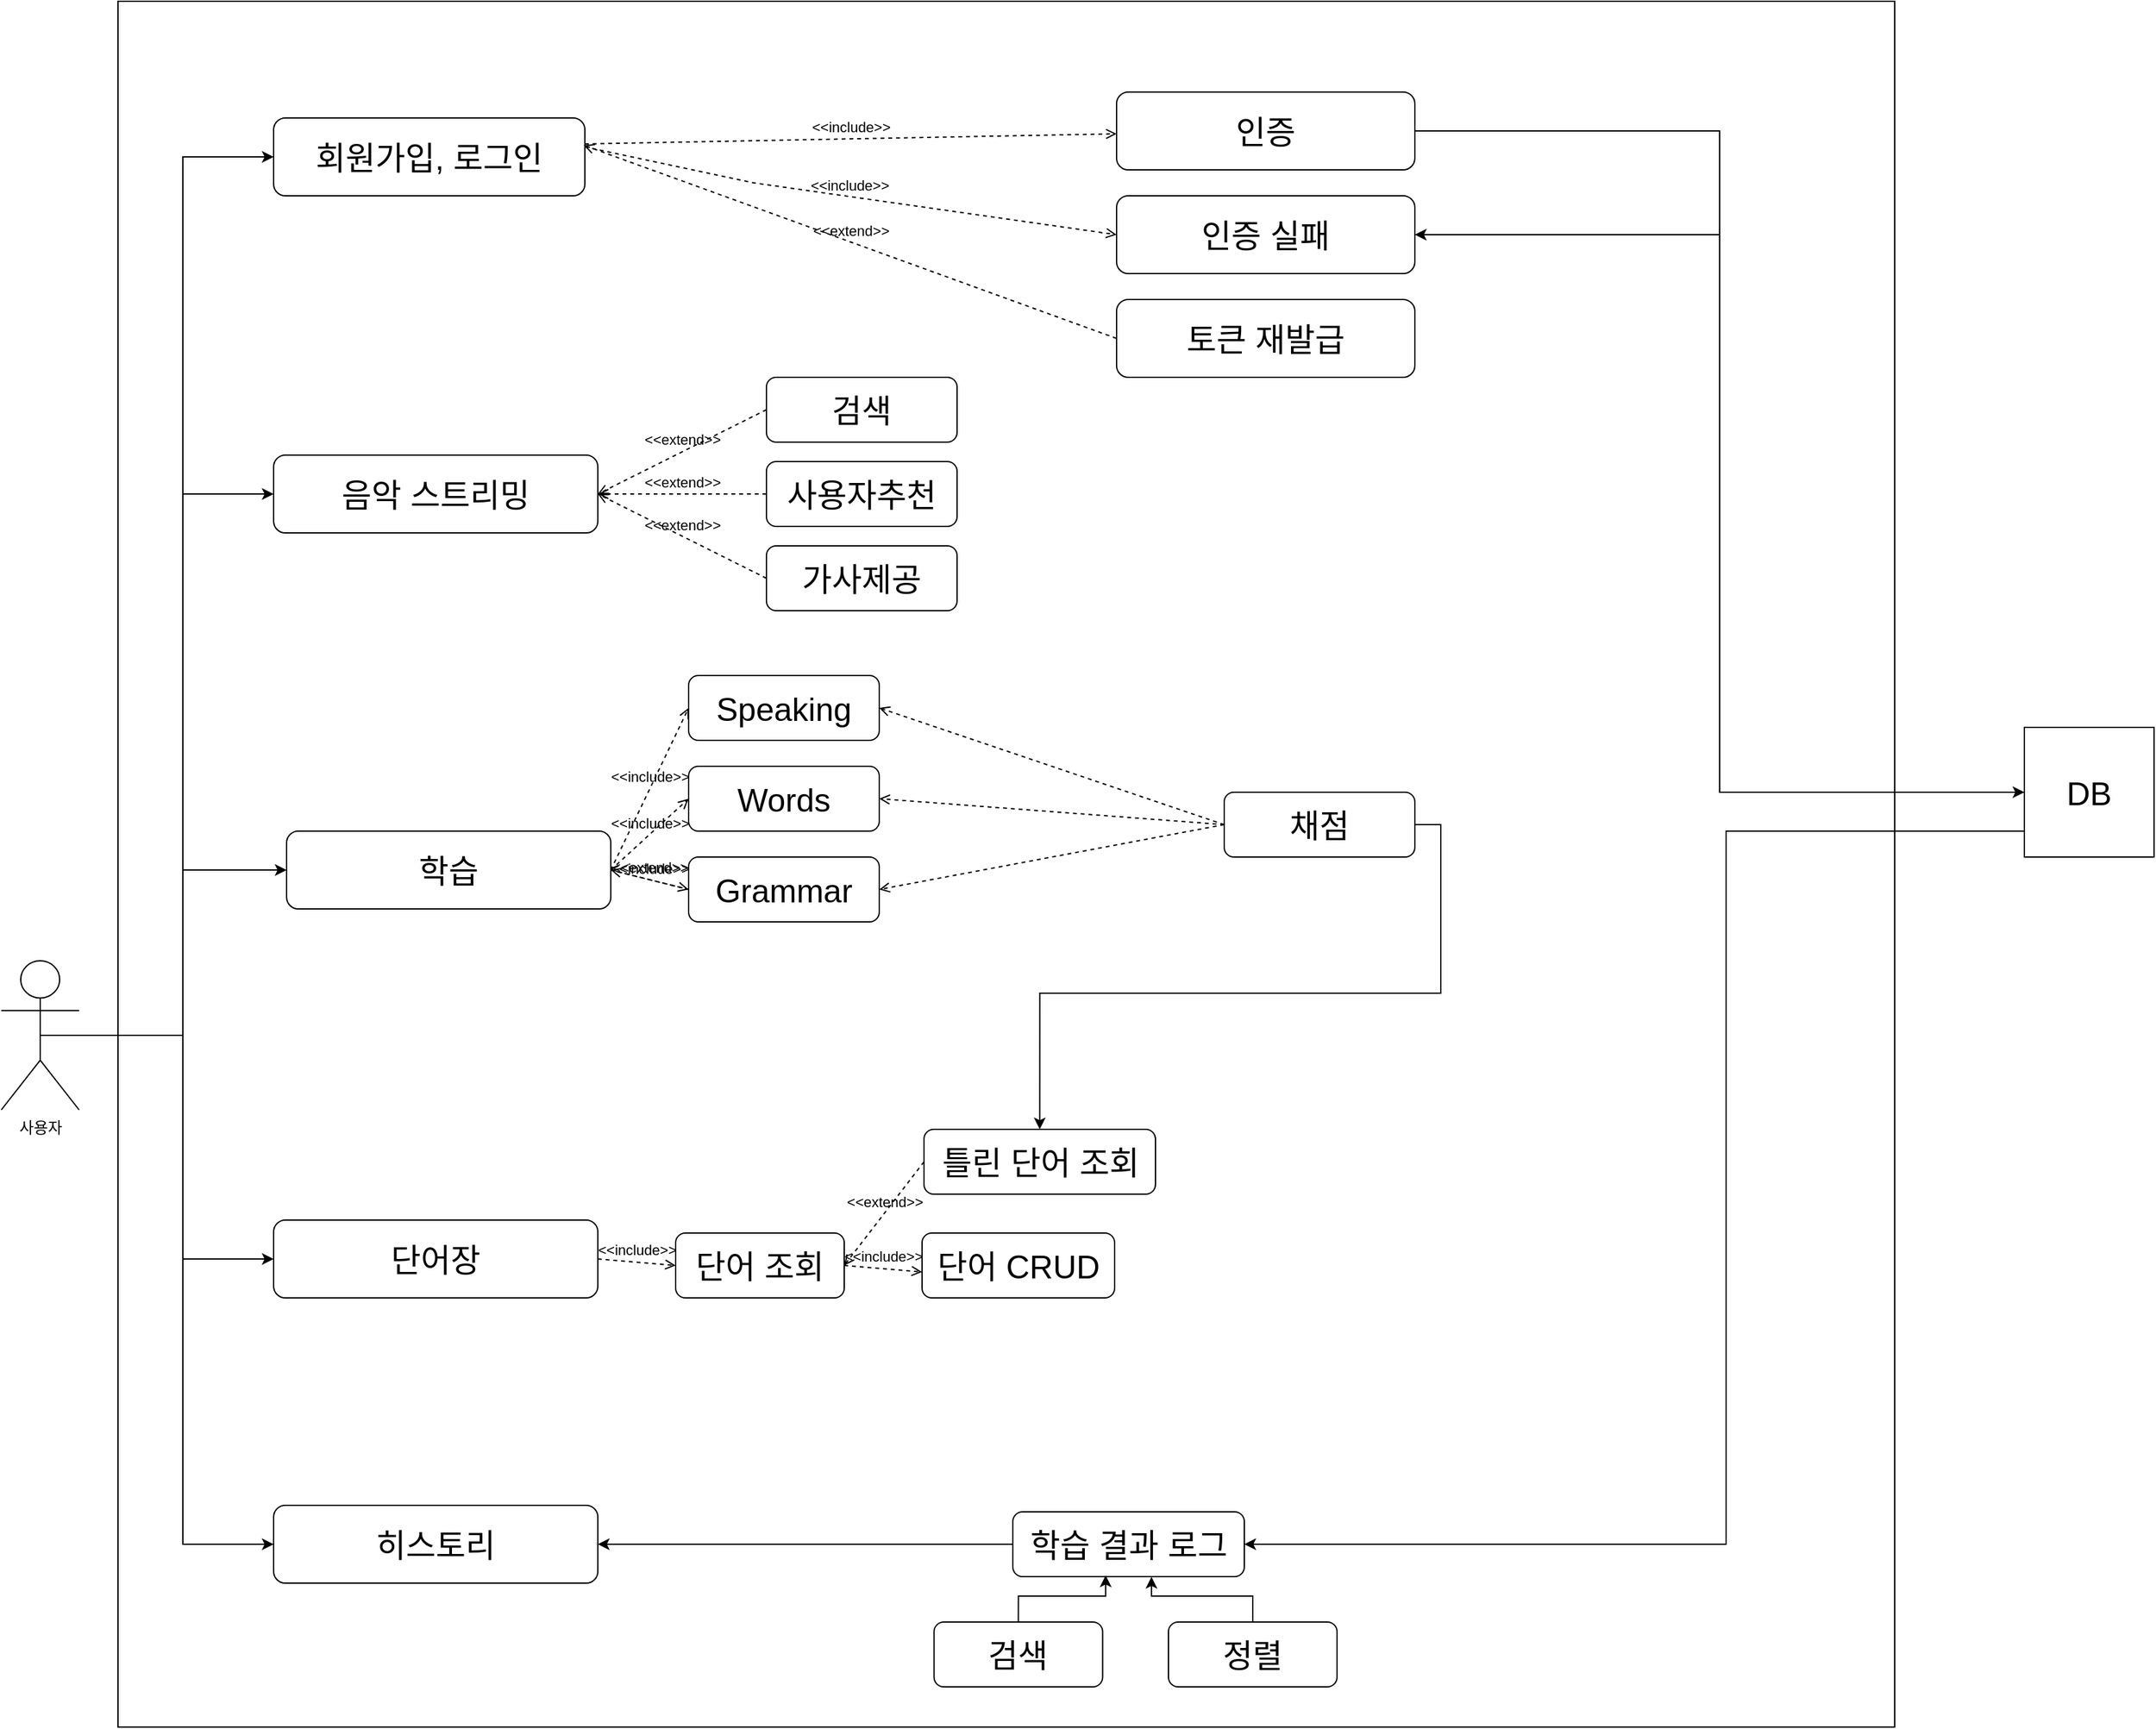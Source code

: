 <mxfile version="24.1.0" type="device">
  <diagram name="페이지-1" id="EgxJTxl6f5hHMT40UnLt">
    <mxGraphModel dx="3124" dy="1700" grid="1" gridSize="10" guides="1" tooltips="1" connect="1" arrows="1" fold="1" page="1" pageScale="1" pageWidth="827" pageHeight="1169" math="0" shadow="0">
      <root>
        <mxCell id="0" />
        <mxCell id="1" parent="0" />
        <mxCell id="7V1_v0G6Yph2lXgtogHk-3" value="" style="rounded=0;whiteSpace=wrap;html=1;movable=0;resizable=0;rotatable=0;deletable=0;editable=0;locked=1;connectable=0;" vertex="1" parent="1">
          <mxGeometry x="140" y="130" width="1370" height="1331" as="geometry" />
        </mxCell>
        <mxCell id="7V1_v0G6Yph2lXgtogHk-17" style="edgeStyle=orthogonalEdgeStyle;rounded=0;orthogonalLoop=1;jettySize=auto;html=1;exitX=0.5;exitY=0.5;exitDx=0;exitDy=0;exitPerimeter=0;entryX=0;entryY=0.5;entryDx=0;entryDy=0;" edge="1" parent="1" source="7V1_v0G6Yph2lXgtogHk-1" target="7V1_v0G6Yph2lXgtogHk-9">
          <mxGeometry relative="1" as="geometry">
            <Array as="points">
              <mxPoint x="190" y="928" />
              <mxPoint x="190" y="510" />
            </Array>
          </mxGeometry>
        </mxCell>
        <mxCell id="7V1_v0G6Yph2lXgtogHk-21" style="edgeStyle=orthogonalEdgeStyle;rounded=0;orthogonalLoop=1;jettySize=auto;html=1;exitX=0.5;exitY=0.5;exitDx=0;exitDy=0;exitPerimeter=0;entryX=0;entryY=0.5;entryDx=0;entryDy=0;" edge="1" parent="1" source="7V1_v0G6Yph2lXgtogHk-1" target="7V1_v0G6Yph2lXgtogHk-10">
          <mxGeometry relative="1" as="geometry">
            <Array as="points">
              <mxPoint x="190" y="928" />
              <mxPoint x="190" y="1100" />
            </Array>
          </mxGeometry>
        </mxCell>
        <mxCell id="7V1_v0G6Yph2lXgtogHk-40" style="edgeStyle=orthogonalEdgeStyle;rounded=0;orthogonalLoop=1;jettySize=auto;html=1;exitX=0.5;exitY=0.5;exitDx=0;exitDy=0;exitPerimeter=0;entryX=0;entryY=0.5;entryDx=0;entryDy=0;" edge="1" parent="1" source="7V1_v0G6Yph2lXgtogHk-1" target="7V1_v0G6Yph2lXgtogHk-5">
          <mxGeometry relative="1" as="geometry">
            <Array as="points">
              <mxPoint x="190" y="928" />
              <mxPoint x="190" y="250" />
            </Array>
          </mxGeometry>
        </mxCell>
        <mxCell id="7V1_v0G6Yph2lXgtogHk-48" style="edgeStyle=orthogonalEdgeStyle;rounded=0;orthogonalLoop=1;jettySize=auto;html=1;exitX=0.5;exitY=0.5;exitDx=0;exitDy=0;exitPerimeter=0;entryX=0;entryY=0.5;entryDx=0;entryDy=0;" edge="1" parent="1" source="7V1_v0G6Yph2lXgtogHk-1" target="7V1_v0G6Yph2lXgtogHk-47">
          <mxGeometry relative="1" as="geometry">
            <Array as="points">
              <mxPoint x="190" y="928" />
              <mxPoint x="190" y="1320" />
            </Array>
          </mxGeometry>
        </mxCell>
        <mxCell id="7V1_v0G6Yph2lXgtogHk-1" value="사용자" style="shape=umlActor;verticalLabelPosition=bottom;verticalAlign=top;html=1;" vertex="1" parent="1">
          <mxGeometry x="50" y="870" width="60" height="115" as="geometry" />
        </mxCell>
        <mxCell id="7V1_v0G6Yph2lXgtogHk-5" value="&lt;font style=&quot;font-size: 25px;&quot;&gt;회원가입, 로그인&lt;/font&gt;" style="rounded=1;whiteSpace=wrap;html=1;" vertex="1" parent="1">
          <mxGeometry x="260" y="220" width="240" height="60" as="geometry" />
        </mxCell>
        <mxCell id="7V1_v0G6Yph2lXgtogHk-9" value="&lt;font style=&quot;font-size: 25px;&quot;&gt;음악 스트리밍&lt;/font&gt;" style="rounded=1;whiteSpace=wrap;html=1;" vertex="1" parent="1">
          <mxGeometry x="260" y="480" width="250" height="60" as="geometry" />
        </mxCell>
        <mxCell id="7V1_v0G6Yph2lXgtogHk-10" value="&lt;font style=&quot;font-size: 25px;&quot;&gt;단어장&lt;/font&gt;" style="rounded=1;whiteSpace=wrap;html=1;" vertex="1" parent="1">
          <mxGeometry x="260" y="1070" width="250" height="60" as="geometry" />
        </mxCell>
        <mxCell id="7V1_v0G6Yph2lXgtogHk-11" value="&lt;span style=&quot;font-size: 25px;&quot;&gt;학습&lt;/span&gt;" style="rounded=1;whiteSpace=wrap;html=1;" vertex="1" parent="1">
          <mxGeometry x="270" y="770" width="250" height="60" as="geometry" />
        </mxCell>
        <mxCell id="7V1_v0G6Yph2lXgtogHk-16" style="edgeStyle=orthogonalEdgeStyle;rounded=0;orthogonalLoop=1;jettySize=auto;html=1;exitX=0.5;exitY=0.5;exitDx=0;exitDy=0;exitPerimeter=0;entryX=0;entryY=0.5;entryDx=0;entryDy=0;" edge="1" parent="1" source="7V1_v0G6Yph2lXgtogHk-1" target="7V1_v0G6Yph2lXgtogHk-11">
          <mxGeometry relative="1" as="geometry">
            <Array as="points">
              <mxPoint x="190" y="928" />
              <mxPoint x="190" y="800" />
            </Array>
          </mxGeometry>
        </mxCell>
        <mxCell id="7V1_v0G6Yph2lXgtogHk-32" style="edgeStyle=orthogonalEdgeStyle;rounded=0;orthogonalLoop=1;jettySize=auto;html=1;exitX=1;exitY=0.5;exitDx=0;exitDy=0;entryX=0;entryY=0.5;entryDx=0;entryDy=0;" edge="1" parent="1" source="7V1_v0G6Yph2lXgtogHk-22" target="7V1_v0G6Yph2lXgtogHk-31">
          <mxGeometry relative="1" as="geometry">
            <mxPoint x="1540" y="230" as="targetPoint" />
            <Array as="points">
              <mxPoint x="1375" y="230" />
              <mxPoint x="1375" y="740" />
            </Array>
          </mxGeometry>
        </mxCell>
        <mxCell id="7V1_v0G6Yph2lXgtogHk-22" value="&lt;font style=&quot;font-size: 25px;&quot;&gt;인증&lt;/font&gt;" style="rounded=1;whiteSpace=wrap;html=1;" vertex="1" parent="1">
          <mxGeometry x="910" y="200" width="230" height="60" as="geometry" />
        </mxCell>
        <mxCell id="7V1_v0G6Yph2lXgtogHk-25" value="&lt;span style=&quot;font-size: 25px;&quot;&gt;인증 실패&lt;/span&gt;" style="rounded=1;whiteSpace=wrap;html=1;" vertex="1" parent="1">
          <mxGeometry x="910" y="280" width="230" height="60" as="geometry" />
        </mxCell>
        <mxCell id="7V1_v0G6Yph2lXgtogHk-26" value="&lt;font style=&quot;font-size: 25px;&quot;&gt;토큰 재발급&lt;/font&gt;" style="rounded=1;whiteSpace=wrap;html=1;" vertex="1" parent="1">
          <mxGeometry x="910" y="360" width="230" height="60" as="geometry" />
        </mxCell>
        <mxCell id="7V1_v0G6Yph2lXgtogHk-35" style="edgeStyle=orthogonalEdgeStyle;rounded=0;orthogonalLoop=1;jettySize=auto;html=1;exitX=0;exitY=0.5;exitDx=0;exitDy=0;entryX=1;entryY=0.5;entryDx=0;entryDy=0;" edge="1" parent="1" source="7V1_v0G6Yph2lXgtogHk-31" target="7V1_v0G6Yph2lXgtogHk-25">
          <mxGeometry relative="1" as="geometry" />
        </mxCell>
        <mxCell id="7V1_v0G6Yph2lXgtogHk-31" value="&lt;font style=&quot;font-size: 25px;&quot;&gt;DB&lt;/font&gt;" style="whiteSpace=wrap;html=1;aspect=fixed;" vertex="1" parent="1">
          <mxGeometry x="1610" y="690" width="100" height="100" as="geometry" />
        </mxCell>
        <mxCell id="7V1_v0G6Yph2lXgtogHk-41" value="&amp;lt;&amp;lt;include&amp;gt;&amp;gt;" style="html=1;verticalAlign=bottom;labelBackgroundColor=none;endArrow=open;endFill=0;dashed=1;rounded=0;" edge="1" parent="1" target="7V1_v0G6Yph2lXgtogHk-22">
          <mxGeometry width="160" relative="1" as="geometry">
            <mxPoint x="500" y="240" as="sourcePoint" />
            <mxPoint x="660" y="240" as="targetPoint" />
          </mxGeometry>
        </mxCell>
        <mxCell id="7V1_v0G6Yph2lXgtogHk-42" value="&amp;lt;&amp;lt;include&amp;gt;&amp;gt;" style="html=1;verticalAlign=bottom;labelBackgroundColor=none;endArrow=open;endFill=0;dashed=1;rounded=0;entryX=0;entryY=0.5;entryDx=0;entryDy=0;exitX=0.999;exitY=0.37;exitDx=0;exitDy=0;exitPerimeter=0;" edge="1" parent="1" source="7V1_v0G6Yph2lXgtogHk-5" target="7V1_v0G6Yph2lXgtogHk-25">
          <mxGeometry width="160" relative="1" as="geometry">
            <mxPoint x="530" y="280" as="sourcePoint" />
            <mxPoint x="690" y="280" as="targetPoint" />
            <Array as="points">
              <mxPoint x="630" y="270" />
            </Array>
          </mxGeometry>
        </mxCell>
        <mxCell id="7V1_v0G6Yph2lXgtogHk-44" value="&amp;lt;&amp;lt;extend&amp;gt;&amp;gt;" style="html=1;verticalAlign=bottom;labelBackgroundColor=none;endArrow=open;endFill=0;dashed=1;rounded=0;exitX=0;exitY=0.5;exitDx=0;exitDy=0;entryX=0.996;entryY=0.35;entryDx=0;entryDy=0;entryPerimeter=0;" edge="1" parent="1" source="7V1_v0G6Yph2lXgtogHk-26" target="7V1_v0G6Yph2lXgtogHk-5">
          <mxGeometry width="160" relative="1" as="geometry">
            <mxPoint x="570" y="429.29" as="sourcePoint" />
            <mxPoint x="490" y="240" as="targetPoint" />
          </mxGeometry>
        </mxCell>
        <mxCell id="7V1_v0G6Yph2lXgtogHk-47" value="&lt;span style=&quot;font-size: 25px;&quot;&gt;히스토리&lt;/span&gt;" style="rounded=1;whiteSpace=wrap;html=1;" vertex="1" parent="1">
          <mxGeometry x="260" y="1290" width="250" height="60" as="geometry" />
        </mxCell>
        <mxCell id="7V1_v0G6Yph2lXgtogHk-49" value="&lt;font style=&quot;font-size: 25px;&quot;&gt;검색&lt;/font&gt;" style="rounded=1;whiteSpace=wrap;html=1;" vertex="1" parent="1">
          <mxGeometry x="640" y="420" width="147" height="50" as="geometry" />
        </mxCell>
        <mxCell id="7V1_v0G6Yph2lXgtogHk-51" value="&lt;font style=&quot;font-size: 25px;&quot;&gt;사용자추천&lt;/font&gt;" style="rounded=1;whiteSpace=wrap;html=1;" vertex="1" parent="1">
          <mxGeometry x="640" y="485" width="147" height="50" as="geometry" />
        </mxCell>
        <mxCell id="7V1_v0G6Yph2lXgtogHk-52" value="&amp;lt;&amp;lt;extend&amp;gt;&amp;gt;" style="html=1;verticalAlign=bottom;labelBackgroundColor=none;endArrow=open;endFill=0;dashed=1;rounded=0;entryX=1;entryY=0.5;entryDx=0;entryDy=0;exitX=0;exitY=0.5;exitDx=0;exitDy=0;" edge="1" parent="1" source="7V1_v0G6Yph2lXgtogHk-49" target="7V1_v0G6Yph2lXgtogHk-9">
          <mxGeometry width="160" relative="1" as="geometry">
            <mxPoint x="430" y="760" as="sourcePoint" />
            <mxPoint x="590" y="760" as="targetPoint" />
          </mxGeometry>
        </mxCell>
        <mxCell id="7V1_v0G6Yph2lXgtogHk-53" value="&lt;font style=&quot;font-size: 25px;&quot;&gt;가사제공&lt;/font&gt;" style="rounded=1;whiteSpace=wrap;html=1;" vertex="1" parent="1">
          <mxGeometry x="640" y="550" width="147" height="50" as="geometry" />
        </mxCell>
        <mxCell id="7V1_v0G6Yph2lXgtogHk-54" value="&amp;lt;&amp;lt;extend&amp;gt;&amp;gt;" style="html=1;verticalAlign=bottom;labelBackgroundColor=none;endArrow=open;endFill=0;dashed=1;rounded=0;entryX=1;entryY=0.5;entryDx=0;entryDy=0;exitX=0;exitY=0.5;exitDx=0;exitDy=0;" edge="1" parent="1" source="7V1_v0G6Yph2lXgtogHk-53" target="7V1_v0G6Yph2lXgtogHk-9">
          <mxGeometry width="160" relative="1" as="geometry">
            <mxPoint x="440" y="730" as="sourcePoint" />
            <mxPoint x="520" y="630" as="targetPoint" />
          </mxGeometry>
        </mxCell>
        <mxCell id="7V1_v0G6Yph2lXgtogHk-57" value="&amp;lt;&amp;lt;extend&amp;gt;&amp;gt;" style="html=1;verticalAlign=bottom;labelBackgroundColor=none;endArrow=open;endFill=0;dashed=1;rounded=0;entryX=1;entryY=0.5;entryDx=0;entryDy=0;exitX=0;exitY=0.5;exitDx=0;exitDy=0;" edge="1" parent="1" source="7V1_v0G6Yph2lXgtogHk-51" target="7V1_v0G6Yph2lXgtogHk-9">
          <mxGeometry width="160" relative="1" as="geometry">
            <mxPoint x="420" y="700" as="sourcePoint" />
            <mxPoint x="580" y="700" as="targetPoint" />
          </mxGeometry>
        </mxCell>
        <mxCell id="7V1_v0G6Yph2lXgtogHk-59" value="&lt;span style=&quot;font-size: 25px;&quot;&gt;Speaking&lt;/span&gt;" style="rounded=1;whiteSpace=wrap;html=1;" vertex="1" parent="1">
          <mxGeometry x="580" y="650" width="147" height="50" as="geometry" />
        </mxCell>
        <mxCell id="7V1_v0G6Yph2lXgtogHk-60" value="&lt;font style=&quot;font-size: 25px;&quot;&gt;Words&lt;/font&gt;" style="rounded=1;whiteSpace=wrap;html=1;" vertex="1" parent="1">
          <mxGeometry x="580" y="720" width="147" height="50" as="geometry" />
        </mxCell>
        <mxCell id="7V1_v0G6Yph2lXgtogHk-63" value="&amp;lt;&amp;lt;include&amp;gt;&amp;gt;" style="html=1;verticalAlign=bottom;labelBackgroundColor=none;endArrow=open;endFill=0;dashed=1;rounded=0;exitX=1;exitY=0.5;exitDx=0;exitDy=0;entryX=0;entryY=0.5;entryDx=0;entryDy=0;" edge="1" parent="1" source="7V1_v0G6Yph2lXgtogHk-11" target="7V1_v0G6Yph2lXgtogHk-59">
          <mxGeometry width="160" relative="1" as="geometry">
            <mxPoint x="740" y="844" as="sourcePoint" />
            <mxPoint x="1150" y="836" as="targetPoint" />
          </mxGeometry>
        </mxCell>
        <mxCell id="7V1_v0G6Yph2lXgtogHk-64" value="&amp;lt;&amp;lt;include&amp;gt;&amp;gt;" style="html=1;verticalAlign=bottom;labelBackgroundColor=none;endArrow=open;endFill=0;dashed=1;rounded=0;exitX=1;exitY=0.5;exitDx=0;exitDy=0;entryX=0;entryY=0.5;entryDx=0;entryDy=0;" edge="1" parent="1" source="7V1_v0G6Yph2lXgtogHk-11" target="7V1_v0G6Yph2lXgtogHk-60">
          <mxGeometry width="160" relative="1" as="geometry">
            <mxPoint x="520" y="850" as="sourcePoint" />
            <mxPoint x="610" y="750" as="targetPoint" />
          </mxGeometry>
        </mxCell>
        <mxCell id="7V1_v0G6Yph2lXgtogHk-65" value="&amp;lt;&amp;lt;include&amp;gt;&amp;gt;" style="html=1;verticalAlign=bottom;labelBackgroundColor=none;endArrow=open;endFill=0;dashed=1;rounded=0;exitX=1;exitY=0.5;exitDx=0;exitDy=0;entryX=0;entryY=0.5;entryDx=0;entryDy=0;" edge="1" parent="1" source="7V1_v0G6Yph2lXgtogHk-11" target="7V1_v0G6Yph2lXgtogHk-61">
          <mxGeometry width="160" relative="1" as="geometry">
            <mxPoint x="530" y="860" as="sourcePoint" />
            <mxPoint x="620" y="760" as="targetPoint" />
          </mxGeometry>
        </mxCell>
        <mxCell id="7V1_v0G6Yph2lXgtogHk-97" style="edgeStyle=orthogonalEdgeStyle;rounded=0;orthogonalLoop=1;jettySize=auto;html=1;exitX=1;exitY=0.5;exitDx=0;exitDy=0;entryX=0.5;entryY=0;entryDx=0;entryDy=0;" edge="1" parent="1" source="7V1_v0G6Yph2lXgtogHk-73" target="7V1_v0G6Yph2lXgtogHk-82">
          <mxGeometry relative="1" as="geometry">
            <mxPoint x="1186.75" y="890" as="targetPoint" />
          </mxGeometry>
        </mxCell>
        <mxCell id="7V1_v0G6Yph2lXgtogHk-73" value="&lt;span style=&quot;font-size: 25px;&quot;&gt;채점&lt;/span&gt;" style="rounded=1;whiteSpace=wrap;html=1;" vertex="1" parent="1">
          <mxGeometry x="993" y="740" width="147" height="50" as="geometry" />
        </mxCell>
        <mxCell id="7V1_v0G6Yph2lXgtogHk-76" value="&amp;lt;&amp;lt;extend&amp;gt;&amp;gt;" style="html=1;verticalAlign=bottom;labelBackgroundColor=none;endArrow=open;endFill=0;dashed=1;rounded=0;entryX=1;entryY=0.5;entryDx=0;entryDy=0;exitX=0;exitY=0.5;exitDx=0;exitDy=0;" edge="1" parent="1" source="7V1_v0G6Yph2lXgtogHk-61" target="7V1_v0G6Yph2lXgtogHk-11">
          <mxGeometry width="160" relative="1" as="geometry">
            <mxPoint x="610" y="920" as="sourcePoint" />
            <mxPoint x="770" y="920" as="targetPoint" />
          </mxGeometry>
        </mxCell>
        <mxCell id="7V1_v0G6Yph2lXgtogHk-81" value="&lt;span style=&quot;font-size: 25px;&quot;&gt;단어 조회&lt;/span&gt;" style="rounded=1;whiteSpace=wrap;html=1;" vertex="1" parent="1">
          <mxGeometry x="570" y="1080" width="130" height="50" as="geometry" />
        </mxCell>
        <mxCell id="7V1_v0G6Yph2lXgtogHk-82" value="&lt;span style=&quot;font-size: 25px;&quot;&gt;틀린 단어 조회&lt;/span&gt;" style="rounded=1;whiteSpace=wrap;html=1;" vertex="1" parent="1">
          <mxGeometry x="761.5" y="1000" width="178.5" height="50" as="geometry" />
        </mxCell>
        <mxCell id="7V1_v0G6Yph2lXgtogHk-86" value="&amp;lt;&amp;lt;include&amp;gt;&amp;gt;" style="html=1;verticalAlign=bottom;labelBackgroundColor=none;endArrow=open;endFill=0;dashed=1;rounded=0;exitX=1;exitY=0.5;exitDx=0;exitDy=0;entryX=0;entryY=0.5;entryDx=0;entryDy=0;" edge="1" parent="1" source="7V1_v0G6Yph2lXgtogHk-10" target="7V1_v0G6Yph2lXgtogHk-81">
          <mxGeometry width="160" relative="1" as="geometry">
            <mxPoint x="510" y="250" as="sourcePoint" />
            <mxPoint x="920" y="242" as="targetPoint" />
            <Array as="points" />
          </mxGeometry>
        </mxCell>
        <mxCell id="7V1_v0G6Yph2lXgtogHk-88" value="&amp;lt;&amp;lt;include&amp;gt;&amp;gt;" style="html=1;verticalAlign=bottom;labelBackgroundColor=none;endArrow=open;endFill=0;dashed=1;rounded=0;exitX=1;exitY=0.5;exitDx=0;exitDy=0;" edge="1" parent="1" source="7V1_v0G6Yph2lXgtogHk-81">
          <mxGeometry width="160" relative="1" as="geometry">
            <mxPoint x="530" y="1120" as="sourcePoint" />
            <mxPoint x="760" y="1110" as="targetPoint" />
            <Array as="points" />
          </mxGeometry>
        </mxCell>
        <mxCell id="7V1_v0G6Yph2lXgtogHk-92" value="" style="html=1;verticalAlign=bottom;labelBackgroundColor=none;endArrow=open;endFill=0;dashed=1;rounded=0;entryX=1;entryY=0.5;entryDx=0;entryDy=0;exitX=0;exitY=0.5;exitDx=0;exitDy=0;" edge="1" parent="1" source="7V1_v0G6Yph2lXgtogHk-73" target="7V1_v0G6Yph2lXgtogHk-59">
          <mxGeometry width="160" relative="1" as="geometry">
            <mxPoint x="1080" y="905" as="sourcePoint" />
            <mxPoint x="520" y="800" as="targetPoint" />
          </mxGeometry>
        </mxCell>
        <mxCell id="7V1_v0G6Yph2lXgtogHk-61" value="&lt;span style=&quot;font-size: 25px;&quot;&gt;Grammar&lt;/span&gt;" style="rounded=1;whiteSpace=wrap;html=1;" vertex="1" parent="1">
          <mxGeometry x="580" y="790" width="147" height="50" as="geometry" />
        </mxCell>
        <mxCell id="7V1_v0G6Yph2lXgtogHk-94" value="" style="html=1;verticalAlign=bottom;labelBackgroundColor=none;endArrow=open;endFill=0;dashed=1;rounded=0;entryX=1;entryY=0.5;entryDx=0;entryDy=0;exitX=0;exitY=0.5;exitDx=0;exitDy=0;" edge="1" parent="1" source="7V1_v0G6Yph2lXgtogHk-73" target="7V1_v0G6Yph2lXgtogHk-60">
          <mxGeometry width="160" relative="1" as="geometry">
            <mxPoint x="1000" y="730" as="sourcePoint" />
            <mxPoint x="737" y="685" as="targetPoint" />
          </mxGeometry>
        </mxCell>
        <mxCell id="7V1_v0G6Yph2lXgtogHk-95" value="" style="html=1;verticalAlign=bottom;labelBackgroundColor=none;endArrow=open;endFill=0;dashed=1;rounded=0;entryX=1;entryY=0.5;entryDx=0;entryDy=0;exitX=0;exitY=0.5;exitDx=0;exitDy=0;" edge="1" parent="1" source="7V1_v0G6Yph2lXgtogHk-73" target="7V1_v0G6Yph2lXgtogHk-61">
          <mxGeometry width="160" relative="1" as="geometry">
            <mxPoint x="1010" y="730" as="sourcePoint" />
            <mxPoint x="747" y="695" as="targetPoint" />
          </mxGeometry>
        </mxCell>
        <mxCell id="7V1_v0G6Yph2lXgtogHk-100" value="&lt;span style=&quot;font-size: 25px;&quot;&gt;단어 CRUD&lt;/span&gt;" style="rounded=1;whiteSpace=wrap;html=1;" vertex="1" parent="1">
          <mxGeometry x="760" y="1080" width="148.5" height="50" as="geometry" />
        </mxCell>
        <mxCell id="7V1_v0G6Yph2lXgtogHk-103" value="&amp;lt;&amp;lt;extend&amp;gt;&amp;gt;" style="html=1;verticalAlign=bottom;labelBackgroundColor=none;endArrow=open;endFill=0;dashed=1;rounded=0;entryX=1;entryY=0.5;entryDx=0;entryDy=0;exitX=0;exitY=0.5;exitDx=0;exitDy=0;" edge="1" parent="1" source="7V1_v0G6Yph2lXgtogHk-82" target="7V1_v0G6Yph2lXgtogHk-81">
          <mxGeometry width="160" relative="1" as="geometry">
            <mxPoint x="790" y="1090" as="sourcePoint" />
            <mxPoint x="950" y="1090" as="targetPoint" />
          </mxGeometry>
        </mxCell>
        <mxCell id="7V1_v0G6Yph2lXgtogHk-106" value="" style="edgeStyle=orthogonalEdgeStyle;rounded=0;orthogonalLoop=1;jettySize=auto;html=1;exitX=0;exitY=0.75;exitDx=0;exitDy=0;" edge="1" parent="1" source="7V1_v0G6Yph2lXgtogHk-31" target="7V1_v0G6Yph2lXgtogHk-105">
          <mxGeometry relative="1" as="geometry">
            <mxPoint x="1610" y="765" as="sourcePoint" />
            <mxPoint x="510" y="1320" as="targetPoint" />
            <Array as="points">
              <mxPoint x="1610" y="770" />
              <mxPoint x="1380" y="770" />
              <mxPoint x="1380" y="1320" />
            </Array>
          </mxGeometry>
        </mxCell>
        <mxCell id="7V1_v0G6Yph2lXgtogHk-107" style="edgeStyle=orthogonalEdgeStyle;rounded=0;orthogonalLoop=1;jettySize=auto;html=1;exitX=0;exitY=0.5;exitDx=0;exitDy=0;entryX=1;entryY=0.5;entryDx=0;entryDy=0;" edge="1" parent="1" source="7V1_v0G6Yph2lXgtogHk-105" target="7V1_v0G6Yph2lXgtogHk-47">
          <mxGeometry relative="1" as="geometry" />
        </mxCell>
        <mxCell id="7V1_v0G6Yph2lXgtogHk-105" value="&lt;span style=&quot;font-size: 25px;&quot;&gt;학습 결과 로그&lt;/span&gt;" style="rounded=1;whiteSpace=wrap;html=1;" vertex="1" parent="1">
          <mxGeometry x="830" y="1295" width="178.5" height="50" as="geometry" />
        </mxCell>
        <mxCell id="7V1_v0G6Yph2lXgtogHk-108" value="&lt;span style=&quot;font-size: 25px;&quot;&gt;검색&lt;/span&gt;" style="rounded=1;whiteSpace=wrap;html=1;" vertex="1" parent="1">
          <mxGeometry x="769.25" y="1380" width="130" height="50" as="geometry" />
        </mxCell>
        <mxCell id="7V1_v0G6Yph2lXgtogHk-109" value="&lt;span style=&quot;font-size: 25px;&quot;&gt;정렬&lt;/span&gt;" style="rounded=1;whiteSpace=wrap;html=1;" vertex="1" parent="1">
          <mxGeometry x="950" y="1380" width="130" height="50" as="geometry" />
        </mxCell>
        <mxCell id="7V1_v0G6Yph2lXgtogHk-110" style="edgeStyle=orthogonalEdgeStyle;rounded=0;orthogonalLoop=1;jettySize=auto;html=1;exitX=0.5;exitY=0;exitDx=0;exitDy=0;entryX=0.401;entryY=0.98;entryDx=0;entryDy=0;entryPerimeter=0;" edge="1" parent="1" source="7V1_v0G6Yph2lXgtogHk-108" target="7V1_v0G6Yph2lXgtogHk-105">
          <mxGeometry relative="1" as="geometry" />
        </mxCell>
        <mxCell id="7V1_v0G6Yph2lXgtogHk-111" style="edgeStyle=orthogonalEdgeStyle;rounded=0;orthogonalLoop=1;jettySize=auto;html=1;exitX=0.5;exitY=0;exitDx=0;exitDy=0;entryX=0.599;entryY=1.003;entryDx=0;entryDy=0;entryPerimeter=0;" edge="1" parent="1" source="7V1_v0G6Yph2lXgtogHk-109" target="7V1_v0G6Yph2lXgtogHk-105">
          <mxGeometry relative="1" as="geometry" />
        </mxCell>
      </root>
    </mxGraphModel>
  </diagram>
</mxfile>
